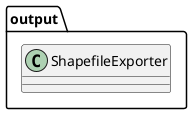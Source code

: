 @startuml

' Template file to use to create the diagrams od the packages.
' Every file must have a sub part called INTERNAL with the internal connections of the package and
' a sub part called EXTERNAL with the external parts.

!startsub INTERNAL

package output {
    class ShapefileExporter
}
!endsub

!if (%false())
    !startsub EXTERNAL

    !endsub
!endif

' Code that will affect only the current diagram
' can be messy since will not be imported


@enduml